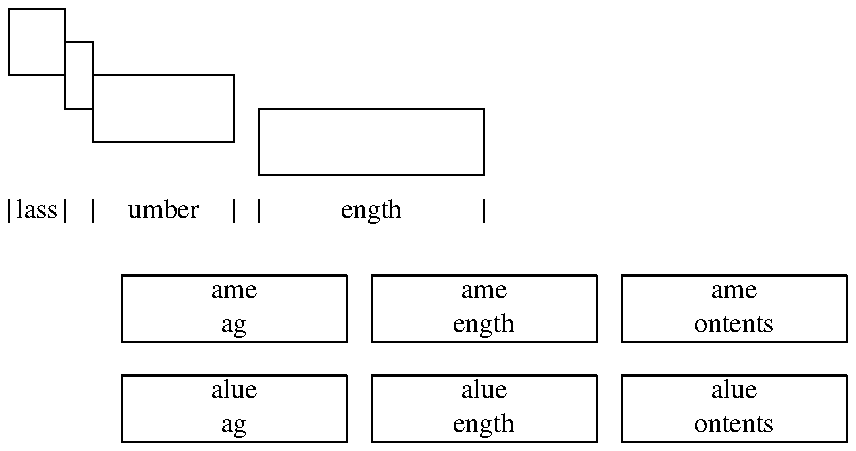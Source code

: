 .PS
## figure A-30
boxwid	=	3*boxwid/2
boxht	=	2*boxht/3
##
#	FIRST ROW
##
B1:	box "\sf 00" width 2*boxwid/8
B2:	box "\sf 1" with .w at B1.e width boxwid/8
B3:	box "\sf 23" with .w at B2.e width 5*boxwid/8
B4:	box "\sf n" with .w at (B3.e.x+linewid/4, B3.e.y)
##
L1:	box "\sf class" invis width 2*boxwid/8  height boxht/3\
		with .nw at (B1.sw.x, B1.sw.y-lineht/4)
	line from L1.nw to L1.sw
	line from L1.ne to L1.se
L2:	box "\sf c" invis width boxwid/8 \
		with .w at L1.e height boxht/3
	line from L2.nw to L2.sw
	line from L2.ne to L2.se
L3:	box "\sf number" invis width 5*boxwid/8 \
		with .w at L2.e height boxht/3
	line from L3.nw to L3.sw
	line from L3.ne to L3.se
L4:	box "\sf length" invis with .nw at (B4.sw.x, B4.sw.y-lineht/4) height boxht/3
	line from L4.nw to L4.sw
	line from L4.ne to L4.se
##
#	SECOND ROW
##
B1:	box "\sf Name" "\sf tag" with .nw at (B1.sw.x+boxwid/2, B1.sw.y-3*boxht/2)
B2:	box "\sf Name" "\sf length" with .w at (B1.e.x+linewid/4, B1.e.y)
B3:	box "\sf Name" "\sf contents" with .w at (B2.e.x+linewid/4, B2.e.y)
	move to (B3.e.x+linewid/2, B3.e.y); "\sf $\cdots$"
##
#	THIRD ROW
##
B1:	box "\sf Value" "\sf tag" with .nw at (B1.sw.x, B1.sw.y-boxht/2)
B2:	box "\sf Value" "\sf length" with .w at (B1.e.x+linewid/4, B1.e.y)
B3:	box "\sf Value" "\sf contents" with .w at (B2.e.x+linewid/4, B2.e.y)
	move to (B3.e.x+linewid/2, B3.e.y); "\sf $\cdots$"
##
.PE
